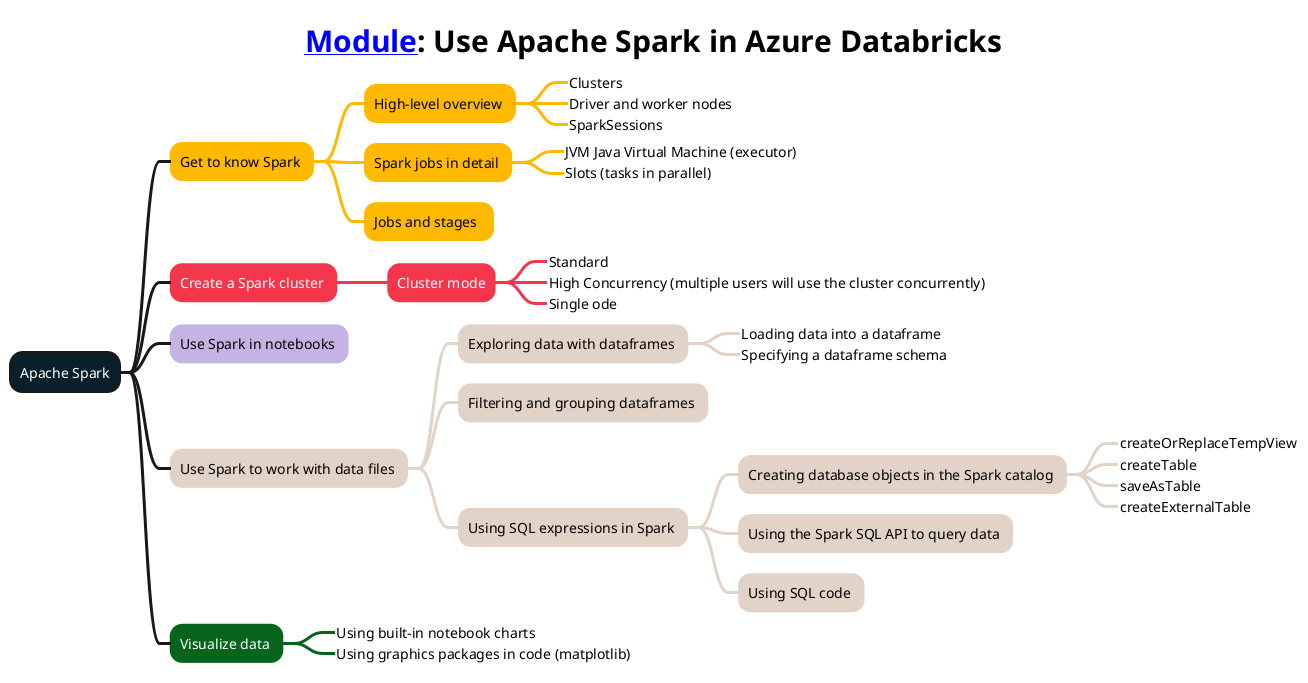 @startmindmap
<style>
title {
        FontSize 30
        FontColor #000000
    }
mindmapDiagram {
    :depth(0) {
        BackgroundColor #091f2c
        FontColor #ffffff
        LineThickness 3.0
    }
    .topic1 {
        BackgroundColor #ffb900
        LineColor #ffb900
        LineThickness 3.0
        FontColor #000000
    }
    .topic2 {
        BackgroundColor #f4364c
        LineColor #f4364c
        LineThickness 3.0
        FontColor #ffffff
    }
    .topic3 {
        BackgroundColor #c5b4e3
        LineColor #c5b4e3
        LineThickness 3.0
        FontColor #000000
    }
    .topic4 {
        BackgroundColor #e1d3c7
        LineColor #e1d3c7
        LineThickness 3.0
        FontColor #000000
    }
    .topic5 {
        BackgroundColor #07641d
        LineColor #07641d
        LineThickness 3.0
        FontColor #ffffff
    }
}
</style>
title [[https://learn.microsoft.com/training/modules/use-apache-spark-azure-databricks/ Module]]: Use Apache Spark in Azure Databricks
+ Apache Spark
++ Get to know Spark <<topic1>>
+++ High-level overview <<topic1>>
++++_ Clusters
++++_ Driver and worker nodes
++++_ SparkSessions
+++ Spark jobs in detail <<topic1>>
++++_ JVM Java Virtual Machine (executor)
++++_ Slots (tasks in parallel)
+++ Jobs and stages  <<topic1>>
++ Create a Spark cluster <<topic2>>
+++ Cluster mode<<topic2>>
++++_ Standard
++++_ High Concurrency (multiple users will use the cluster concurrently)
++++_ Single ode
++ Use Spark in notebooks <<topic3>>
++ Use Spark to work with data files <<topic4>>
+++ Exploring data with dataframes <<topic4>>
++++_ Loading data into a dataframe
++++_ Specifying a dataframe schema
+++ Filtering and grouping dataframes <<topic4>>
+++ Using SQL expressions in Spark <<topic4>>
++++ Creating database objects in the Spark catalog <<topic4>>
+++++_ createOrReplaceTempView
+++++_ createTable
+++++_ saveAsTable
+++++_ createExternalTable
++++ Using the Spark SQL API to query data <<topic4>>
++++ Using SQL code <<topic4>>
++ Visualize data <<topic5>>
+++_ Using built-in notebook charts
+++_ Using graphics packages in code (matplotlib)
@endmindmap
